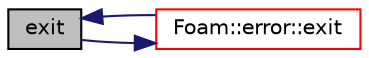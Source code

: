 digraph "exit"
{
  bgcolor="transparent";
  edge [fontname="Helvetica",fontsize="10",labelfontname="Helvetica",labelfontsize="10"];
  node [fontname="Helvetica",fontsize="10",shape=record];
  rankdir="LR";
  Node1 [label="exit",height=0.2,width=0.4,color="black", fillcolor="grey75", style="filled", fontcolor="black"];
  Node1 -> Node2 [color="midnightblue",fontsize="10",style="solid",fontname="Helvetica"];
  Node2 [label="Foam::error::exit",height=0.2,width=0.4,color="red",URL="$a00669.html#a8e05d3ad7f8730ff9a8bab5360fd7854",tooltip="Exit : can be called for any error to exit program. "];
  Node2 -> Node1 [color="midnightblue",fontsize="10",style="solid",fontname="Helvetica"];
}
